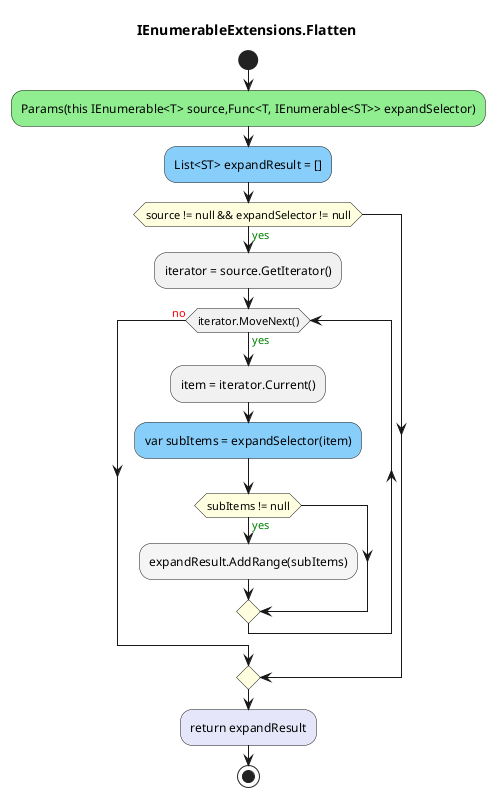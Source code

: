 @startuml IEnumerableExtensions.Flatten
title IEnumerableExtensions.Flatten
start
#LightGreen:Params(this IEnumerable<T> source,Func<T, IEnumerable<ST>> expandSelector);
#LightSkyBlue:List<ST> expandResult = [];
#LightYellow:if (source != null && expandSelector != null) then (<color:green>yes)
        :iterator = source.GetIterator();
        while (iterator.MoveNext()) is (<color:green>yes)
        :item = iterator.Current();
                            #LightSkyBlue:var subItems = expandSelector(item);
                            #LightYellow:if (subItems != null) then (<color:green>yes)
                                    #WhiteSmoke:expandResult.AddRange(subItems);
                            endif
        endwhile (<color:red>no)
endif
#Lavender:return expandResult;
stop
@enduml
